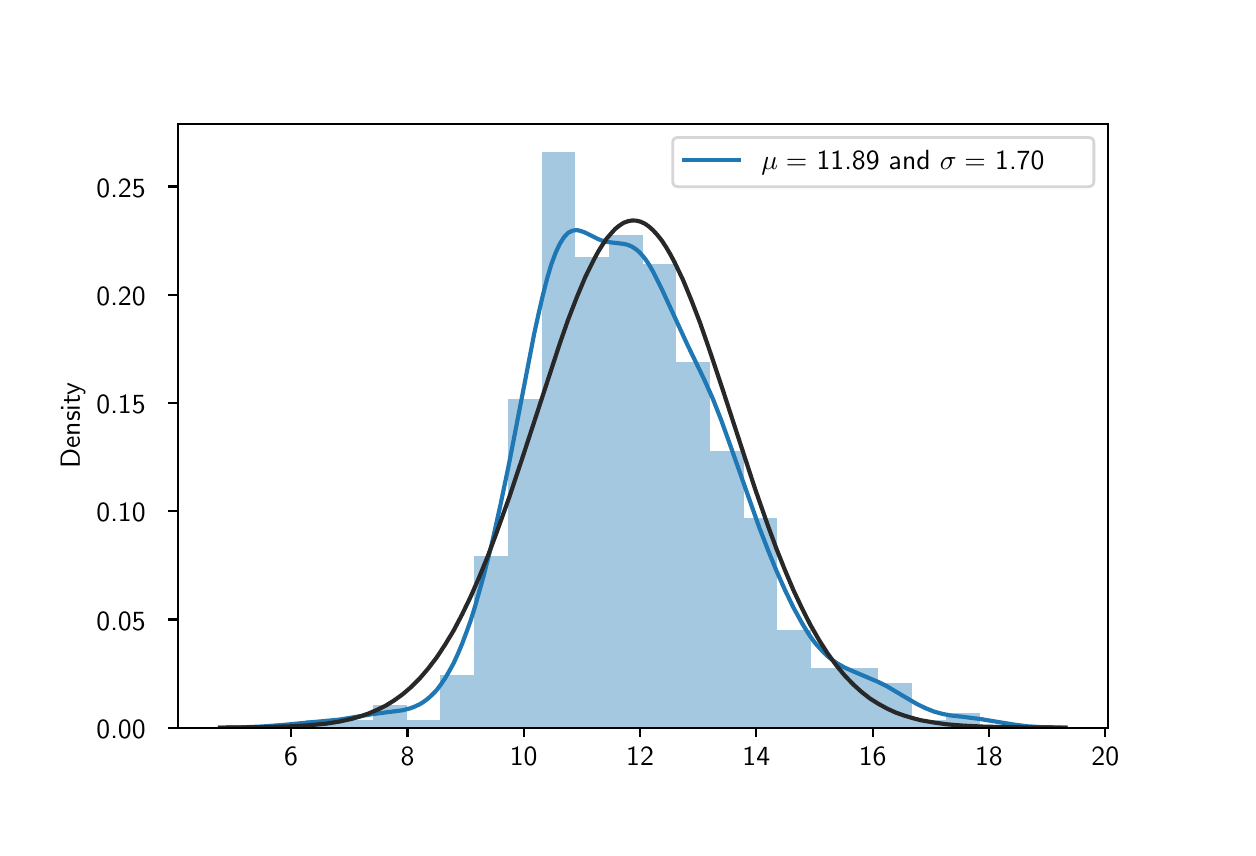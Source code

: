 \begingroup%
\makeatletter%
\begin{pgfpicture}%
\pgfpathrectangle{\pgfpointorigin}{\pgfqpoint{6.0in}{4.0in}}%
\pgfusepath{use as bounding box, clip}%
\begin{pgfscope}%
\pgfsetbuttcap%
\pgfsetmiterjoin%
\pgfsetlinewidth{0.0pt}%
\definecolor{currentstroke}{rgb}{1.0,1.0,1.0}%
\pgfsetstrokecolor{currentstroke}%
\pgfsetstrokeopacity{0.0}%
\pgfsetdash{}{0pt}%
\pgfpathmoveto{\pgfqpoint{0.0in}{0.0in}}%
\pgfpathlineto{\pgfqpoint{6.0in}{0.0in}}%
\pgfpathlineto{\pgfqpoint{6.0in}{4.0in}}%
\pgfpathlineto{\pgfqpoint{0.0in}{4.0in}}%
\pgfpathclose%
\pgfusepath{}%
\end{pgfscope}%
\begin{pgfscope}%
\pgfsetbuttcap%
\pgfsetmiterjoin%
\definecolor{currentfill}{rgb}{1.0,1.0,1.0}%
\pgfsetfillcolor{currentfill}%
\pgfsetlinewidth{0.0pt}%
\definecolor{currentstroke}{rgb}{0.0,0.0,0.0}%
\pgfsetstrokecolor{currentstroke}%
\pgfsetstrokeopacity{0.0}%
\pgfsetdash{}{0pt}%
\pgfpathmoveto{\pgfqpoint{0.75in}{0.5in}}%
\pgfpathlineto{\pgfqpoint{5.4in}{0.5in}}%
\pgfpathlineto{\pgfqpoint{5.4in}{3.52in}}%
\pgfpathlineto{\pgfqpoint{0.75in}{3.52in}}%
\pgfpathclose%
\pgfusepath{fill}%
\end{pgfscope}%
\begin{pgfscope}%
\pgfpathrectangle{\pgfqpoint{0.75in}{0.5in}}{\pgfqpoint{4.65in}{3.02in}}%
\pgfusepath{clip}%
\pgfsetbuttcap%
\pgfsetmiterjoin%
\definecolor{currentfill}{rgb}{0.122,0.467,0.706}%
\pgfsetfillcolor{currentfill}%
\pgfsetfillopacity{0.4}%
\pgfsetlinewidth{0.0pt}%
\definecolor{currentstroke}{rgb}{0.0,0.0,0.0}%
\pgfsetstrokecolor{currentstroke}%
\pgfsetstrokeopacity{0.4}%
\pgfsetdash{}{0pt}%
\pgfpathmoveto{\pgfqpoint{1.39in}{0.5in}}%
\pgfpathlineto{\pgfqpoint{1.559in}{0.5in}}%
\pgfpathlineto{\pgfqpoint{1.559in}{0.537in}}%
\pgfpathlineto{\pgfqpoint{1.39in}{0.537in}}%
\pgfpathclose%
\pgfusepath{fill}%
\end{pgfscope}%
\begin{pgfscope}%
\pgfpathrectangle{\pgfqpoint{0.75in}{0.5in}}{\pgfqpoint{4.65in}{3.02in}}%
\pgfusepath{clip}%
\pgfsetbuttcap%
\pgfsetmiterjoin%
\definecolor{currentfill}{rgb}{0.122,0.467,0.706}%
\pgfsetfillcolor{currentfill}%
\pgfsetfillopacity{0.4}%
\pgfsetlinewidth{0.0pt}%
\definecolor{currentstroke}{rgb}{0.0,0.0,0.0}%
\pgfsetstrokecolor{currentstroke}%
\pgfsetstrokeopacity{0.4}%
\pgfsetdash{}{0pt}%
\pgfpathmoveto{\pgfqpoint{1.559in}{0.5in}}%
\pgfpathlineto{\pgfqpoint{1.727in}{0.5in}}%
\pgfpathlineto{\pgfqpoint{1.727in}{0.537in}}%
\pgfpathlineto{\pgfqpoint{1.559in}{0.537in}}%
\pgfpathclose%
\pgfusepath{fill}%
\end{pgfscope}%
\begin{pgfscope}%
\pgfpathrectangle{\pgfqpoint{0.75in}{0.5in}}{\pgfqpoint{4.65in}{3.02in}}%
\pgfusepath{clip}%
\pgfsetbuttcap%
\pgfsetmiterjoin%
\definecolor{currentfill}{rgb}{0.122,0.467,0.706}%
\pgfsetfillcolor{currentfill}%
\pgfsetfillopacity{0.4}%
\pgfsetlinewidth{0.0pt}%
\definecolor{currentstroke}{rgb}{0.0,0.0,0.0}%
\pgfsetstrokecolor{currentstroke}%
\pgfsetstrokeopacity{0.4}%
\pgfsetdash{}{0pt}%
\pgfpathmoveto{\pgfqpoint{1.727in}{0.5in}}%
\pgfpathlineto{\pgfqpoint{1.896in}{0.5in}}%
\pgfpathlineto{\pgfqpoint{1.896in}{0.612in}}%
\pgfpathlineto{\pgfqpoint{1.727in}{0.612in}}%
\pgfpathclose%
\pgfusepath{fill}%
\end{pgfscope}%
\begin{pgfscope}%
\pgfpathrectangle{\pgfqpoint{0.75in}{0.5in}}{\pgfqpoint{4.65in}{3.02in}}%
\pgfusepath{clip}%
\pgfsetbuttcap%
\pgfsetmiterjoin%
\definecolor{currentfill}{rgb}{0.122,0.467,0.706}%
\pgfsetfillcolor{currentfill}%
\pgfsetfillopacity{0.4}%
\pgfsetlinewidth{0.0pt}%
\definecolor{currentstroke}{rgb}{0.0,0.0,0.0}%
\pgfsetstrokecolor{currentstroke}%
\pgfsetstrokeopacity{0.4}%
\pgfsetdash{}{0pt}%
\pgfpathmoveto{\pgfqpoint{1.896in}{0.5in}}%
\pgfpathlineto{\pgfqpoint{2.064in}{0.5in}}%
\pgfpathlineto{\pgfqpoint{2.064in}{0.537in}}%
\pgfpathlineto{\pgfqpoint{1.896in}{0.537in}}%
\pgfpathclose%
\pgfusepath{fill}%
\end{pgfscope}%
\begin{pgfscope}%
\pgfpathrectangle{\pgfqpoint{0.75in}{0.5in}}{\pgfqpoint{4.65in}{3.02in}}%
\pgfusepath{clip}%
\pgfsetbuttcap%
\pgfsetmiterjoin%
\definecolor{currentfill}{rgb}{0.122,0.467,0.706}%
\pgfsetfillcolor{currentfill}%
\pgfsetfillopacity{0.4}%
\pgfsetlinewidth{0.0pt}%
\definecolor{currentstroke}{rgb}{0.0,0.0,0.0}%
\pgfsetstrokecolor{currentstroke}%
\pgfsetstrokeopacity{0.4}%
\pgfsetdash{}{0pt}%
\pgfpathmoveto{\pgfqpoint{2.064in}{0.5in}}%
\pgfpathlineto{\pgfqpoint{2.233in}{0.5in}}%
\pgfpathlineto{\pgfqpoint{2.233in}{0.761in}}%
\pgfpathlineto{\pgfqpoint{2.064in}{0.761in}}%
\pgfpathclose%
\pgfusepath{fill}%
\end{pgfscope}%
\begin{pgfscope}%
\pgfpathrectangle{\pgfqpoint{0.75in}{0.5in}}{\pgfqpoint{4.65in}{3.02in}}%
\pgfusepath{clip}%
\pgfsetbuttcap%
\pgfsetmiterjoin%
\definecolor{currentfill}{rgb}{0.122,0.467,0.706}%
\pgfsetfillcolor{currentfill}%
\pgfsetfillopacity{0.4}%
\pgfsetlinewidth{0.0pt}%
\definecolor{currentstroke}{rgb}{0.0,0.0,0.0}%
\pgfsetstrokecolor{currentstroke}%
\pgfsetstrokeopacity{0.4}%
\pgfsetdash{}{0pt}%
\pgfpathmoveto{\pgfqpoint{2.233in}{0.5in}}%
\pgfpathlineto{\pgfqpoint{2.401in}{0.5in}}%
\pgfpathlineto{\pgfqpoint{2.401in}{1.359in}}%
\pgfpathlineto{\pgfqpoint{2.233in}{1.359in}}%
\pgfpathclose%
\pgfusepath{fill}%
\end{pgfscope}%
\begin{pgfscope}%
\pgfpathrectangle{\pgfqpoint{0.75in}{0.5in}}{\pgfqpoint{4.65in}{3.02in}}%
\pgfusepath{clip}%
\pgfsetbuttcap%
\pgfsetmiterjoin%
\definecolor{currentfill}{rgb}{0.122,0.467,0.706}%
\pgfsetfillcolor{currentfill}%
\pgfsetfillopacity{0.4}%
\pgfsetlinewidth{0.0pt}%
\definecolor{currentstroke}{rgb}{0.0,0.0,0.0}%
\pgfsetstrokecolor{currentstroke}%
\pgfsetstrokeopacity{0.4}%
\pgfsetdash{}{0pt}%
\pgfpathmoveto{\pgfqpoint{2.401in}{0.5in}}%
\pgfpathlineto{\pgfqpoint{2.57in}{0.5in}}%
\pgfpathlineto{\pgfqpoint{2.57in}{2.144in}}%
\pgfpathlineto{\pgfqpoint{2.401in}{2.144in}}%
\pgfpathclose%
\pgfusepath{fill}%
\end{pgfscope}%
\begin{pgfscope}%
\pgfpathrectangle{\pgfqpoint{0.75in}{0.5in}}{\pgfqpoint{4.65in}{3.02in}}%
\pgfusepath{clip}%
\pgfsetbuttcap%
\pgfsetmiterjoin%
\definecolor{currentfill}{rgb}{0.122,0.467,0.706}%
\pgfsetfillcolor{currentfill}%
\pgfsetfillopacity{0.4}%
\pgfsetlinewidth{0.0pt}%
\definecolor{currentstroke}{rgb}{0.0,0.0,0.0}%
\pgfsetstrokecolor{currentstroke}%
\pgfsetstrokeopacity{0.4}%
\pgfsetdash{}{0pt}%
\pgfpathmoveto{\pgfqpoint{2.57in}{0.5in}}%
\pgfpathlineto{\pgfqpoint{2.738in}{0.5in}}%
\pgfpathlineto{\pgfqpoint{2.738in}{3.376in}}%
\pgfpathlineto{\pgfqpoint{2.57in}{3.376in}}%
\pgfpathclose%
\pgfusepath{fill}%
\end{pgfscope}%
\begin{pgfscope}%
\pgfpathrectangle{\pgfqpoint{0.75in}{0.5in}}{\pgfqpoint{4.65in}{3.02in}}%
\pgfusepath{clip}%
\pgfsetbuttcap%
\pgfsetmiterjoin%
\definecolor{currentfill}{rgb}{0.122,0.467,0.706}%
\pgfsetfillcolor{currentfill}%
\pgfsetfillopacity{0.4}%
\pgfsetlinewidth{0.0pt}%
\definecolor{currentstroke}{rgb}{0.0,0.0,0.0}%
\pgfsetstrokecolor{currentstroke}%
\pgfsetstrokeopacity{0.4}%
\pgfsetdash{}{0pt}%
\pgfpathmoveto{\pgfqpoint{2.738in}{0.5in}}%
\pgfpathlineto{\pgfqpoint{2.907in}{0.5in}}%
\pgfpathlineto{\pgfqpoint{2.907in}{2.853in}}%
\pgfpathlineto{\pgfqpoint{2.738in}{2.853in}}%
\pgfpathclose%
\pgfusepath{fill}%
\end{pgfscope}%
\begin{pgfscope}%
\pgfpathrectangle{\pgfqpoint{0.75in}{0.5in}}{\pgfqpoint{4.65in}{3.02in}}%
\pgfusepath{clip}%
\pgfsetbuttcap%
\pgfsetmiterjoin%
\definecolor{currentfill}{rgb}{0.122,0.467,0.706}%
\pgfsetfillcolor{currentfill}%
\pgfsetfillopacity{0.4}%
\pgfsetlinewidth{0.0pt}%
\definecolor{currentstroke}{rgb}{0.0,0.0,0.0}%
\pgfsetstrokecolor{currentstroke}%
\pgfsetstrokeopacity{0.4}%
\pgfsetdash{}{0pt}%
\pgfpathmoveto{\pgfqpoint{2.907in}{0.5in}}%
\pgfpathlineto{\pgfqpoint{3.075in}{0.5in}}%
\pgfpathlineto{\pgfqpoint{3.075in}{2.965in}}%
\pgfpathlineto{\pgfqpoint{2.907in}{2.965in}}%
\pgfpathclose%
\pgfusepath{fill}%
\end{pgfscope}%
\begin{pgfscope}%
\pgfpathrectangle{\pgfqpoint{0.75in}{0.5in}}{\pgfqpoint{4.65in}{3.02in}}%
\pgfusepath{clip}%
\pgfsetbuttcap%
\pgfsetmiterjoin%
\definecolor{currentfill}{rgb}{0.122,0.467,0.706}%
\pgfsetfillcolor{currentfill}%
\pgfsetfillopacity{0.4}%
\pgfsetlinewidth{0.0pt}%
\definecolor{currentstroke}{rgb}{0.0,0.0,0.0}%
\pgfsetstrokecolor{currentstroke}%
\pgfsetstrokeopacity{0.4}%
\pgfsetdash{}{0pt}%
\pgfpathmoveto{\pgfqpoint{3.075in}{0.5in}}%
\pgfpathlineto{\pgfqpoint{3.243in}{0.5in}}%
\pgfpathlineto{\pgfqpoint{3.243in}{2.816in}}%
\pgfpathlineto{\pgfqpoint{3.075in}{2.816in}}%
\pgfpathclose%
\pgfusepath{fill}%
\end{pgfscope}%
\begin{pgfscope}%
\pgfpathrectangle{\pgfqpoint{0.75in}{0.5in}}{\pgfqpoint{4.65in}{3.02in}}%
\pgfusepath{clip}%
\pgfsetbuttcap%
\pgfsetmiterjoin%
\definecolor{currentfill}{rgb}{0.122,0.467,0.706}%
\pgfsetfillcolor{currentfill}%
\pgfsetfillopacity{0.4}%
\pgfsetlinewidth{0.0pt}%
\definecolor{currentstroke}{rgb}{0.0,0.0,0.0}%
\pgfsetstrokecolor{currentstroke}%
\pgfsetstrokeopacity{0.4}%
\pgfsetdash{}{0pt}%
\pgfpathmoveto{\pgfqpoint{3.243in}{0.5in}}%
\pgfpathlineto{\pgfqpoint{3.412in}{0.5in}}%
\pgfpathlineto{\pgfqpoint{3.412in}{2.33in}}%
\pgfpathlineto{\pgfqpoint{3.243in}{2.33in}}%
\pgfpathclose%
\pgfusepath{fill}%
\end{pgfscope}%
\begin{pgfscope}%
\pgfpathrectangle{\pgfqpoint{0.75in}{0.5in}}{\pgfqpoint{4.65in}{3.02in}}%
\pgfusepath{clip}%
\pgfsetbuttcap%
\pgfsetmiterjoin%
\definecolor{currentfill}{rgb}{0.122,0.467,0.706}%
\pgfsetfillcolor{currentfill}%
\pgfsetfillopacity{0.4}%
\pgfsetlinewidth{0.0pt}%
\definecolor{currentstroke}{rgb}{0.0,0.0,0.0}%
\pgfsetstrokecolor{currentstroke}%
\pgfsetstrokeopacity{0.4}%
\pgfsetdash{}{0pt}%
\pgfpathmoveto{\pgfqpoint{3.412in}{0.5in}}%
\pgfpathlineto{\pgfqpoint{3.58in}{0.5in}}%
\pgfpathlineto{\pgfqpoint{3.58in}{1.882in}}%
\pgfpathlineto{\pgfqpoint{3.412in}{1.882in}}%
\pgfpathclose%
\pgfusepath{fill}%
\end{pgfscope}%
\begin{pgfscope}%
\pgfpathrectangle{\pgfqpoint{0.75in}{0.5in}}{\pgfqpoint{4.65in}{3.02in}}%
\pgfusepath{clip}%
\pgfsetbuttcap%
\pgfsetmiterjoin%
\definecolor{currentfill}{rgb}{0.122,0.467,0.706}%
\pgfsetfillcolor{currentfill}%
\pgfsetfillopacity{0.4}%
\pgfsetlinewidth{0.0pt}%
\definecolor{currentstroke}{rgb}{0.0,0.0,0.0}%
\pgfsetstrokecolor{currentstroke}%
\pgfsetstrokeopacity{0.4}%
\pgfsetdash{}{0pt}%
\pgfpathmoveto{\pgfqpoint{3.58in}{0.5in}}%
\pgfpathlineto{\pgfqpoint{3.749in}{0.5in}}%
\pgfpathlineto{\pgfqpoint{3.749in}{1.546in}}%
\pgfpathlineto{\pgfqpoint{3.58in}{1.546in}}%
\pgfpathclose%
\pgfusepath{fill}%
\end{pgfscope}%
\begin{pgfscope}%
\pgfpathrectangle{\pgfqpoint{0.75in}{0.5in}}{\pgfqpoint{4.65in}{3.02in}}%
\pgfusepath{clip}%
\pgfsetbuttcap%
\pgfsetmiterjoin%
\definecolor{currentfill}{rgb}{0.122,0.467,0.706}%
\pgfsetfillcolor{currentfill}%
\pgfsetfillopacity{0.4}%
\pgfsetlinewidth{0.0pt}%
\definecolor{currentstroke}{rgb}{0.0,0.0,0.0}%
\pgfsetstrokecolor{currentstroke}%
\pgfsetstrokeopacity{0.4}%
\pgfsetdash{}{0pt}%
\pgfpathmoveto{\pgfqpoint{3.749in}{0.5in}}%
\pgfpathlineto{\pgfqpoint{3.917in}{0.5in}}%
\pgfpathlineto{\pgfqpoint{3.917in}{0.986in}}%
\pgfpathlineto{\pgfqpoint{3.749in}{0.986in}}%
\pgfpathclose%
\pgfusepath{fill}%
\end{pgfscope}%
\begin{pgfscope}%
\pgfpathrectangle{\pgfqpoint{0.75in}{0.5in}}{\pgfqpoint{4.65in}{3.02in}}%
\pgfusepath{clip}%
\pgfsetbuttcap%
\pgfsetmiterjoin%
\definecolor{currentfill}{rgb}{0.122,0.467,0.706}%
\pgfsetfillcolor{currentfill}%
\pgfsetfillopacity{0.4}%
\pgfsetlinewidth{0.0pt}%
\definecolor{currentstroke}{rgb}{0.0,0.0,0.0}%
\pgfsetstrokecolor{currentstroke}%
\pgfsetstrokeopacity{0.4}%
\pgfsetdash{}{0pt}%
\pgfpathmoveto{\pgfqpoint{3.917in}{0.5in}}%
\pgfpathlineto{\pgfqpoint{4.086in}{0.5in}}%
\pgfpathlineto{\pgfqpoint{4.086in}{0.799in}}%
\pgfpathlineto{\pgfqpoint{3.917in}{0.799in}}%
\pgfpathclose%
\pgfusepath{fill}%
\end{pgfscope}%
\begin{pgfscope}%
\pgfpathrectangle{\pgfqpoint{0.75in}{0.5in}}{\pgfqpoint{4.65in}{3.02in}}%
\pgfusepath{clip}%
\pgfsetbuttcap%
\pgfsetmiterjoin%
\definecolor{currentfill}{rgb}{0.122,0.467,0.706}%
\pgfsetfillcolor{currentfill}%
\pgfsetfillopacity{0.4}%
\pgfsetlinewidth{0.0pt}%
\definecolor{currentstroke}{rgb}{0.0,0.0,0.0}%
\pgfsetstrokecolor{currentstroke}%
\pgfsetstrokeopacity{0.4}%
\pgfsetdash{}{0pt}%
\pgfpathmoveto{\pgfqpoint{4.086in}{0.5in}}%
\pgfpathlineto{\pgfqpoint{4.254in}{0.5in}}%
\pgfpathlineto{\pgfqpoint{4.254in}{0.799in}}%
\pgfpathlineto{\pgfqpoint{4.086in}{0.799in}}%
\pgfpathclose%
\pgfusepath{fill}%
\end{pgfscope}%
\begin{pgfscope}%
\pgfpathrectangle{\pgfqpoint{0.75in}{0.5in}}{\pgfqpoint{4.65in}{3.02in}}%
\pgfusepath{clip}%
\pgfsetbuttcap%
\pgfsetmiterjoin%
\definecolor{currentfill}{rgb}{0.122,0.467,0.706}%
\pgfsetfillcolor{currentfill}%
\pgfsetfillopacity{0.4}%
\pgfsetlinewidth{0.0pt}%
\definecolor{currentstroke}{rgb}{0.0,0.0,0.0}%
\pgfsetstrokecolor{currentstroke}%
\pgfsetstrokeopacity{0.4}%
\pgfsetdash{}{0pt}%
\pgfpathmoveto{\pgfqpoint{4.254in}{0.5in}}%
\pgfpathlineto{\pgfqpoint{4.423in}{0.5in}}%
\pgfpathlineto{\pgfqpoint{4.423in}{0.724in}}%
\pgfpathlineto{\pgfqpoint{4.254in}{0.724in}}%
\pgfpathclose%
\pgfusepath{fill}%
\end{pgfscope}%
\begin{pgfscope}%
\pgfpathrectangle{\pgfqpoint{0.75in}{0.5in}}{\pgfqpoint{4.65in}{3.02in}}%
\pgfusepath{clip}%
\pgfsetbuttcap%
\pgfsetmiterjoin%
\definecolor{currentfill}{rgb}{0.122,0.467,0.706}%
\pgfsetfillcolor{currentfill}%
\pgfsetfillopacity{0.4}%
\pgfsetlinewidth{0.0pt}%
\definecolor{currentstroke}{rgb}{0.0,0.0,0.0}%
\pgfsetstrokecolor{currentstroke}%
\pgfsetstrokeopacity{0.4}%
\pgfsetdash{}{0pt}%
\pgfpathmoveto{\pgfqpoint{4.423in}{0.5in}}%
\pgfpathlineto{\pgfqpoint{4.591in}{0.5in}}%
\pgfpathlineto{\pgfqpoint{4.591in}{0.537in}}%
\pgfpathlineto{\pgfqpoint{4.423in}{0.537in}}%
\pgfpathclose%
\pgfusepath{fill}%
\end{pgfscope}%
\begin{pgfscope}%
\pgfpathrectangle{\pgfqpoint{0.75in}{0.5in}}{\pgfqpoint{4.65in}{3.02in}}%
\pgfusepath{clip}%
\pgfsetbuttcap%
\pgfsetmiterjoin%
\definecolor{currentfill}{rgb}{0.122,0.467,0.706}%
\pgfsetfillcolor{currentfill}%
\pgfsetfillopacity{0.4}%
\pgfsetlinewidth{0.0pt}%
\definecolor{currentstroke}{rgb}{0.0,0.0,0.0}%
\pgfsetstrokecolor{currentstroke}%
\pgfsetstrokeopacity{0.4}%
\pgfsetdash{}{0pt}%
\pgfpathmoveto{\pgfqpoint{4.591in}{0.5in}}%
\pgfpathlineto{\pgfqpoint{4.76in}{0.5in}}%
\pgfpathlineto{\pgfqpoint{4.76in}{0.575in}}%
\pgfpathlineto{\pgfqpoint{4.591in}{0.575in}}%
\pgfpathclose%
\pgfusepath{fill}%
\end{pgfscope}%
\begin{pgfscope}%
\pgfsetbuttcap%
\pgfsetroundjoin%
\definecolor{currentfill}{rgb}{0.0,0.0,0.0}%
\pgfsetfillcolor{currentfill}%
\pgfsetlinewidth{0.803pt}%
\definecolor{currentstroke}{rgb}{0.0,0.0,0.0}%
\pgfsetstrokecolor{currentstroke}%
\pgfsetdash{}{0pt}%
\pgfsys@defobject{currentmarker}{\pgfqpoint{0.0in}{-0.049in}}{\pgfqpoint{0.0in}{0.0in}}{%
\pgfpathmoveto{\pgfqpoint{0.0in}{0.0in}}%
\pgfpathlineto{\pgfqpoint{0.0in}{-0.049in}}%
\pgfusepath{stroke,fill}%
}%
\begin{pgfscope}%
\pgfsys@transformshift{1.317in}{0.5in}%
\pgfsys@useobject{currentmarker}{}%
\end{pgfscope}%
\end{pgfscope}%
\begin{pgfscope}%
\definecolor{textcolor}{rgb}{0.0,0.0,0.0}%
\pgfsetstrokecolor{textcolor}%
\pgfsetfillcolor{textcolor}%
\pgftext[x=1.317in,y=0.403in,,top]{\color{textcolor}\sffamily\fontsize{10.0}{12.0}\selectfont 6}%
\end{pgfscope}%
\begin{pgfscope}%
\pgfsetbuttcap%
\pgfsetroundjoin%
\definecolor{currentfill}{rgb}{0.0,0.0,0.0}%
\pgfsetfillcolor{currentfill}%
\pgfsetlinewidth{0.803pt}%
\definecolor{currentstroke}{rgb}{0.0,0.0,0.0}%
\pgfsetstrokecolor{currentstroke}%
\pgfsetdash{}{0pt}%
\pgfsys@defobject{currentmarker}{\pgfqpoint{0.0in}{-0.049in}}{\pgfqpoint{0.0in}{0.0in}}{%
\pgfpathmoveto{\pgfqpoint{0.0in}{0.0in}}%
\pgfpathlineto{\pgfqpoint{0.0in}{-0.049in}}%
\pgfusepath{stroke,fill}%
}%
\begin{pgfscope}%
\pgfsys@transformshift{1.899in}{0.5in}%
\pgfsys@useobject{currentmarker}{}%
\end{pgfscope}%
\end{pgfscope}%
\begin{pgfscope}%
\definecolor{textcolor}{rgb}{0.0,0.0,0.0}%
\pgfsetstrokecolor{textcolor}%
\pgfsetfillcolor{textcolor}%
\pgftext[x=1.899in,y=0.403in,,top]{\color{textcolor}\sffamily\fontsize{10.0}{12.0}\selectfont 8}%
\end{pgfscope}%
\begin{pgfscope}%
\pgfsetbuttcap%
\pgfsetroundjoin%
\definecolor{currentfill}{rgb}{0.0,0.0,0.0}%
\pgfsetfillcolor{currentfill}%
\pgfsetlinewidth{0.803pt}%
\definecolor{currentstroke}{rgb}{0.0,0.0,0.0}%
\pgfsetstrokecolor{currentstroke}%
\pgfsetdash{}{0pt}%
\pgfsys@defobject{currentmarker}{\pgfqpoint{0.0in}{-0.049in}}{\pgfqpoint{0.0in}{0.0in}}{%
\pgfpathmoveto{\pgfqpoint{0.0in}{0.0in}}%
\pgfpathlineto{\pgfqpoint{0.0in}{-0.049in}}%
\pgfusepath{stroke,fill}%
}%
\begin{pgfscope}%
\pgfsys@transformshift{2.48in}{0.5in}%
\pgfsys@useobject{currentmarker}{}%
\end{pgfscope}%
\end{pgfscope}%
\begin{pgfscope}%
\definecolor{textcolor}{rgb}{0.0,0.0,0.0}%
\pgfsetstrokecolor{textcolor}%
\pgfsetfillcolor{textcolor}%
\pgftext[x=2.48in,y=0.403in,,top]{\color{textcolor}\sffamily\fontsize{10.0}{12.0}\selectfont 10}%
\end{pgfscope}%
\begin{pgfscope}%
\pgfsetbuttcap%
\pgfsetroundjoin%
\definecolor{currentfill}{rgb}{0.0,0.0,0.0}%
\pgfsetfillcolor{currentfill}%
\pgfsetlinewidth{0.803pt}%
\definecolor{currentstroke}{rgb}{0.0,0.0,0.0}%
\pgfsetstrokecolor{currentstroke}%
\pgfsetdash{}{0pt}%
\pgfsys@defobject{currentmarker}{\pgfqpoint{0.0in}{-0.049in}}{\pgfqpoint{0.0in}{0.0in}}{%
\pgfpathmoveto{\pgfqpoint{0.0in}{0.0in}}%
\pgfpathlineto{\pgfqpoint{0.0in}{-0.049in}}%
\pgfusepath{stroke,fill}%
}%
\begin{pgfscope}%
\pgfsys@transformshift{3.062in}{0.5in}%
\pgfsys@useobject{currentmarker}{}%
\end{pgfscope}%
\end{pgfscope}%
\begin{pgfscope}%
\definecolor{textcolor}{rgb}{0.0,0.0,0.0}%
\pgfsetstrokecolor{textcolor}%
\pgfsetfillcolor{textcolor}%
\pgftext[x=3.062in,y=0.403in,,top]{\color{textcolor}\sffamily\fontsize{10.0}{12.0}\selectfont 12}%
\end{pgfscope}%
\begin{pgfscope}%
\pgfsetbuttcap%
\pgfsetroundjoin%
\definecolor{currentfill}{rgb}{0.0,0.0,0.0}%
\pgfsetfillcolor{currentfill}%
\pgfsetlinewidth{0.803pt}%
\definecolor{currentstroke}{rgb}{0.0,0.0,0.0}%
\pgfsetstrokecolor{currentstroke}%
\pgfsetdash{}{0pt}%
\pgfsys@defobject{currentmarker}{\pgfqpoint{0.0in}{-0.049in}}{\pgfqpoint{0.0in}{0.0in}}{%
\pgfpathmoveto{\pgfqpoint{0.0in}{0.0in}}%
\pgfpathlineto{\pgfqpoint{0.0in}{-0.049in}}%
\pgfusepath{stroke,fill}%
}%
\begin{pgfscope}%
\pgfsys@transformshift{3.643in}{0.5in}%
\pgfsys@useobject{currentmarker}{}%
\end{pgfscope}%
\end{pgfscope}%
\begin{pgfscope}%
\definecolor{textcolor}{rgb}{0.0,0.0,0.0}%
\pgfsetstrokecolor{textcolor}%
\pgfsetfillcolor{textcolor}%
\pgftext[x=3.643in,y=0.403in,,top]{\color{textcolor}\sffamily\fontsize{10.0}{12.0}\selectfont 14}%
\end{pgfscope}%
\begin{pgfscope}%
\pgfsetbuttcap%
\pgfsetroundjoin%
\definecolor{currentfill}{rgb}{0.0,0.0,0.0}%
\pgfsetfillcolor{currentfill}%
\pgfsetlinewidth{0.803pt}%
\definecolor{currentstroke}{rgb}{0.0,0.0,0.0}%
\pgfsetstrokecolor{currentstroke}%
\pgfsetdash{}{0pt}%
\pgfsys@defobject{currentmarker}{\pgfqpoint{0.0in}{-0.049in}}{\pgfqpoint{0.0in}{0.0in}}{%
\pgfpathmoveto{\pgfqpoint{0.0in}{0.0in}}%
\pgfpathlineto{\pgfqpoint{0.0in}{-0.049in}}%
\pgfusepath{stroke,fill}%
}%
\begin{pgfscope}%
\pgfsys@transformshift{4.225in}{0.5in}%
\pgfsys@useobject{currentmarker}{}%
\end{pgfscope}%
\end{pgfscope}%
\begin{pgfscope}%
\definecolor{textcolor}{rgb}{0.0,0.0,0.0}%
\pgfsetstrokecolor{textcolor}%
\pgfsetfillcolor{textcolor}%
\pgftext[x=4.225in,y=0.403in,,top]{\color{textcolor}\sffamily\fontsize{10.0}{12.0}\selectfont 16}%
\end{pgfscope}%
\begin{pgfscope}%
\pgfsetbuttcap%
\pgfsetroundjoin%
\definecolor{currentfill}{rgb}{0.0,0.0,0.0}%
\pgfsetfillcolor{currentfill}%
\pgfsetlinewidth{0.803pt}%
\definecolor{currentstroke}{rgb}{0.0,0.0,0.0}%
\pgfsetstrokecolor{currentstroke}%
\pgfsetdash{}{0pt}%
\pgfsys@defobject{currentmarker}{\pgfqpoint{0.0in}{-0.049in}}{\pgfqpoint{0.0in}{0.0in}}{%
\pgfpathmoveto{\pgfqpoint{0.0in}{0.0in}}%
\pgfpathlineto{\pgfqpoint{0.0in}{-0.049in}}%
\pgfusepath{stroke,fill}%
}%
\begin{pgfscope}%
\pgfsys@transformshift{4.806in}{0.5in}%
\pgfsys@useobject{currentmarker}{}%
\end{pgfscope}%
\end{pgfscope}%
\begin{pgfscope}%
\definecolor{textcolor}{rgb}{0.0,0.0,0.0}%
\pgfsetstrokecolor{textcolor}%
\pgfsetfillcolor{textcolor}%
\pgftext[x=4.806in,y=0.403in,,top]{\color{textcolor}\sffamily\fontsize{10.0}{12.0}\selectfont 18}%
\end{pgfscope}%
\begin{pgfscope}%
\pgfsetbuttcap%
\pgfsetroundjoin%
\definecolor{currentfill}{rgb}{0.0,0.0,0.0}%
\pgfsetfillcolor{currentfill}%
\pgfsetlinewidth{0.803pt}%
\definecolor{currentstroke}{rgb}{0.0,0.0,0.0}%
\pgfsetstrokecolor{currentstroke}%
\pgfsetdash{}{0pt}%
\pgfsys@defobject{currentmarker}{\pgfqpoint{0.0in}{-0.049in}}{\pgfqpoint{0.0in}{0.0in}}{%
\pgfpathmoveto{\pgfqpoint{0.0in}{0.0in}}%
\pgfpathlineto{\pgfqpoint{0.0in}{-0.049in}}%
\pgfusepath{stroke,fill}%
}%
\begin{pgfscope}%
\pgfsys@transformshift{5.388in}{0.5in}%
\pgfsys@useobject{currentmarker}{}%
\end{pgfscope}%
\end{pgfscope}%
\begin{pgfscope}%
\definecolor{textcolor}{rgb}{0.0,0.0,0.0}%
\pgfsetstrokecolor{textcolor}%
\pgfsetfillcolor{textcolor}%
\pgftext[x=5.388in,y=0.403in,,top]{\color{textcolor}\sffamily\fontsize{10.0}{12.0}\selectfont 20}%
\end{pgfscope}%
\begin{pgfscope}%
\pgfsetbuttcap%
\pgfsetroundjoin%
\definecolor{currentfill}{rgb}{0.0,0.0,0.0}%
\pgfsetfillcolor{currentfill}%
\pgfsetlinewidth{0.803pt}%
\definecolor{currentstroke}{rgb}{0.0,0.0,0.0}%
\pgfsetstrokecolor{currentstroke}%
\pgfsetdash{}{0pt}%
\pgfsys@defobject{currentmarker}{\pgfqpoint{-0.049in}{0.0in}}{\pgfqpoint{-0.0in}{0.0in}}{%
\pgfpathmoveto{\pgfqpoint{-0.0in}{0.0in}}%
\pgfpathlineto{\pgfqpoint{-0.049in}{0.0in}}%
\pgfusepath{stroke,fill}%
}%
\begin{pgfscope}%
\pgfsys@transformshift{0.75in}{0.5in}%
\pgfsys@useobject{currentmarker}{}%
\end{pgfscope}%
\end{pgfscope}%
\begin{pgfscope}%
\definecolor{textcolor}{rgb}{0.0,0.0,0.0}%
\pgfsetstrokecolor{textcolor}%
\pgfsetfillcolor{textcolor}%
\pgftext[x=0.344in, y=0.447in, left, base]{\color{textcolor}\sffamily\fontsize{10.0}{12.0}\selectfont 0.00}%
\end{pgfscope}%
\begin{pgfscope}%
\pgfsetbuttcap%
\pgfsetroundjoin%
\definecolor{currentfill}{rgb}{0.0,0.0,0.0}%
\pgfsetfillcolor{currentfill}%
\pgfsetlinewidth{0.803pt}%
\definecolor{currentstroke}{rgb}{0.0,0.0,0.0}%
\pgfsetstrokecolor{currentstroke}%
\pgfsetdash{}{0pt}%
\pgfsys@defobject{currentmarker}{\pgfqpoint{-0.049in}{0.0in}}{\pgfqpoint{-0.0in}{0.0in}}{%
\pgfpathmoveto{\pgfqpoint{-0.0in}{0.0in}}%
\pgfpathlineto{\pgfqpoint{-0.049in}{0.0in}}%
\pgfusepath{stroke,fill}%
}%
\begin{pgfscope}%
\pgfsys@transformshift{0.75in}{1.041in}%
\pgfsys@useobject{currentmarker}{}%
\end{pgfscope}%
\end{pgfscope}%
\begin{pgfscope}%
\definecolor{textcolor}{rgb}{0.0,0.0,0.0}%
\pgfsetstrokecolor{textcolor}%
\pgfsetfillcolor{textcolor}%
\pgftext[x=0.344in, y=0.988in, left, base]{\color{textcolor}\sffamily\fontsize{10.0}{12.0}\selectfont 0.05}%
\end{pgfscope}%
\begin{pgfscope}%
\pgfsetbuttcap%
\pgfsetroundjoin%
\definecolor{currentfill}{rgb}{0.0,0.0,0.0}%
\pgfsetfillcolor{currentfill}%
\pgfsetlinewidth{0.803pt}%
\definecolor{currentstroke}{rgb}{0.0,0.0,0.0}%
\pgfsetstrokecolor{currentstroke}%
\pgfsetdash{}{0pt}%
\pgfsys@defobject{currentmarker}{\pgfqpoint{-0.049in}{0.0in}}{\pgfqpoint{-0.0in}{0.0in}}{%
\pgfpathmoveto{\pgfqpoint{-0.0in}{0.0in}}%
\pgfpathlineto{\pgfqpoint{-0.049in}{0.0in}}%
\pgfusepath{stroke,fill}%
}%
\begin{pgfscope}%
\pgfsys@transformshift{0.75in}{1.582in}%
\pgfsys@useobject{currentmarker}{}%
\end{pgfscope}%
\end{pgfscope}%
\begin{pgfscope}%
\definecolor{textcolor}{rgb}{0.0,0.0,0.0}%
\pgfsetstrokecolor{textcolor}%
\pgfsetfillcolor{textcolor}%
\pgftext[x=0.344in, y=1.529in, left, base]{\color{textcolor}\sffamily\fontsize{10.0}{12.0}\selectfont 0.10}%
\end{pgfscope}%
\begin{pgfscope}%
\pgfsetbuttcap%
\pgfsetroundjoin%
\definecolor{currentfill}{rgb}{0.0,0.0,0.0}%
\pgfsetfillcolor{currentfill}%
\pgfsetlinewidth{0.803pt}%
\definecolor{currentstroke}{rgb}{0.0,0.0,0.0}%
\pgfsetstrokecolor{currentstroke}%
\pgfsetdash{}{0pt}%
\pgfsys@defobject{currentmarker}{\pgfqpoint{-0.049in}{0.0in}}{\pgfqpoint{-0.0in}{0.0in}}{%
\pgfpathmoveto{\pgfqpoint{-0.0in}{0.0in}}%
\pgfpathlineto{\pgfqpoint{-0.049in}{0.0in}}%
\pgfusepath{stroke,fill}%
}%
\begin{pgfscope}%
\pgfsys@transformshift{0.75in}{2.123in}%
\pgfsys@useobject{currentmarker}{}%
\end{pgfscope}%
\end{pgfscope}%
\begin{pgfscope}%
\definecolor{textcolor}{rgb}{0.0,0.0,0.0}%
\pgfsetstrokecolor{textcolor}%
\pgfsetfillcolor{textcolor}%
\pgftext[x=0.344in, y=2.071in, left, base]{\color{textcolor}\sffamily\fontsize{10.0}{12.0}\selectfont 0.15}%
\end{pgfscope}%
\begin{pgfscope}%
\pgfsetbuttcap%
\pgfsetroundjoin%
\definecolor{currentfill}{rgb}{0.0,0.0,0.0}%
\pgfsetfillcolor{currentfill}%
\pgfsetlinewidth{0.803pt}%
\definecolor{currentstroke}{rgb}{0.0,0.0,0.0}%
\pgfsetstrokecolor{currentstroke}%
\pgfsetdash{}{0pt}%
\pgfsys@defobject{currentmarker}{\pgfqpoint{-0.049in}{0.0in}}{\pgfqpoint{-0.0in}{0.0in}}{%
\pgfpathmoveto{\pgfqpoint{-0.0in}{0.0in}}%
\pgfpathlineto{\pgfqpoint{-0.049in}{0.0in}}%
\pgfusepath{stroke,fill}%
}%
\begin{pgfscope}%
\pgfsys@transformshift{0.75in}{2.664in}%
\pgfsys@useobject{currentmarker}{}%
\end{pgfscope}%
\end{pgfscope}%
\begin{pgfscope}%
\definecolor{textcolor}{rgb}{0.0,0.0,0.0}%
\pgfsetstrokecolor{textcolor}%
\pgfsetfillcolor{textcolor}%
\pgftext[x=0.344in, y=2.612in, left, base]{\color{textcolor}\sffamily\fontsize{10.0}{12.0}\selectfont 0.20}%
\end{pgfscope}%
\begin{pgfscope}%
\pgfsetbuttcap%
\pgfsetroundjoin%
\definecolor{currentfill}{rgb}{0.0,0.0,0.0}%
\pgfsetfillcolor{currentfill}%
\pgfsetlinewidth{0.803pt}%
\definecolor{currentstroke}{rgb}{0.0,0.0,0.0}%
\pgfsetstrokecolor{currentstroke}%
\pgfsetdash{}{0pt}%
\pgfsys@defobject{currentmarker}{\pgfqpoint{-0.049in}{0.0in}}{\pgfqpoint{-0.0in}{0.0in}}{%
\pgfpathmoveto{\pgfqpoint{-0.0in}{0.0in}}%
\pgfpathlineto{\pgfqpoint{-0.049in}{0.0in}}%
\pgfusepath{stroke,fill}%
}%
\begin{pgfscope}%
\pgfsys@transformshift{0.75in}{3.206in}%
\pgfsys@useobject{currentmarker}{}%
\end{pgfscope}%
\end{pgfscope}%
\begin{pgfscope}%
\definecolor{textcolor}{rgb}{0.0,0.0,0.0}%
\pgfsetstrokecolor{textcolor}%
\pgfsetfillcolor{textcolor}%
\pgftext[x=0.344in, y=3.153in, left, base]{\color{textcolor}\sffamily\fontsize{10.0}{12.0}\selectfont 0.25}%
\end{pgfscope}%
\begin{pgfscope}%
\definecolor{textcolor}{rgb}{0.0,0.0,0.0}%
\pgfsetstrokecolor{textcolor}%
\pgfsetfillcolor{textcolor}%
\pgftext[x=0.288in,y=2.01in,,bottom,rotate=90.0]{\color{textcolor}\sffamily\fontsize{10.0}{12.0}\selectfont Density}%
\end{pgfscope}%
\begin{pgfscope}%
\pgfpathrectangle{\pgfqpoint{0.75in}{0.5in}}{\pgfqpoint{4.65in}{3.02in}}%
\pgfusepath{clip}%
\pgfsetrectcap%
\pgfsetroundjoin%
\pgfsetlinewidth{1.506pt}%
\definecolor{currentstroke}{rgb}{0.122,0.467,0.706}%
\pgfsetstrokecolor{currentstroke}%
\pgfsetdash{}{0pt}%
\pgfpathmoveto{\pgfqpoint{0.961in}{0.5in}}%
\pgfpathlineto{\pgfqpoint{1.089in}{0.502in}}%
\pgfpathlineto{\pgfqpoint{1.174in}{0.506in}}%
\pgfpathlineto{\pgfqpoint{1.28in}{0.514in}}%
\pgfpathlineto{\pgfqpoint{1.556in}{0.54in}}%
\pgfpathlineto{\pgfqpoint{1.641in}{0.554in}}%
\pgfpathlineto{\pgfqpoint{1.726in}{0.568in}}%
\pgfpathlineto{\pgfqpoint{1.875in}{0.587in}}%
\pgfpathlineto{\pgfqpoint{1.917in}{0.598in}}%
\pgfpathlineto{\pgfqpoint{1.939in}{0.607in}}%
\pgfpathlineto{\pgfqpoint{1.96in}{0.617in}}%
\pgfpathlineto{\pgfqpoint{1.981in}{0.63in}}%
\pgfpathlineto{\pgfqpoint{2.002in}{0.646in}}%
\pgfpathlineto{\pgfqpoint{2.023in}{0.665in}}%
\pgfpathlineto{\pgfqpoint{2.045in}{0.688in}}%
\pgfpathlineto{\pgfqpoint{2.066in}{0.716in}}%
\pgfpathlineto{\pgfqpoint{2.087in}{0.747in}}%
\pgfpathlineto{\pgfqpoint{2.108in}{0.783in}}%
\pgfpathlineto{\pgfqpoint{2.13in}{0.823in}}%
\pgfpathlineto{\pgfqpoint{2.151in}{0.869in}}%
\pgfpathlineto{\pgfqpoint{2.172in}{0.919in}}%
\pgfpathlineto{\pgfqpoint{2.193in}{0.975in}}%
\pgfpathlineto{\pgfqpoint{2.215in}{1.036in}}%
\pgfpathlineto{\pgfqpoint{2.236in}{1.103in}}%
\pgfpathlineto{\pgfqpoint{2.278in}{1.252in}}%
\pgfpathlineto{\pgfqpoint{2.321in}{1.421in}}%
\pgfpathlineto{\pgfqpoint{2.363in}{1.61in}}%
\pgfpathlineto{\pgfqpoint{2.406in}{1.816in}}%
\pgfpathlineto{\pgfqpoint{2.47in}{2.146in}}%
\pgfpathlineto{\pgfqpoint{2.533in}{2.472in}}%
\pgfpathlineto{\pgfqpoint{2.555in}{2.572in}}%
\pgfpathlineto{\pgfqpoint{2.576in}{2.663in}}%
\pgfpathlineto{\pgfqpoint{2.597in}{2.745in}}%
\pgfpathlineto{\pgfqpoint{2.618in}{2.816in}}%
\pgfpathlineto{\pgfqpoint{2.64in}{2.875in}}%
\pgfpathlineto{\pgfqpoint{2.661in}{2.92in}}%
\pgfpathlineto{\pgfqpoint{2.682in}{2.953in}}%
\pgfpathlineto{\pgfqpoint{2.703in}{2.975in}}%
\pgfpathlineto{\pgfqpoint{2.724in}{2.985in}}%
\pgfpathlineto{\pgfqpoint{2.746in}{2.988in}}%
\pgfpathlineto{\pgfqpoint{2.767in}{2.983in}}%
\pgfpathlineto{\pgfqpoint{2.788in}{2.975in}}%
\pgfpathlineto{\pgfqpoint{2.852in}{2.943in}}%
\pgfpathlineto{\pgfqpoint{2.873in}{2.935in}}%
\pgfpathlineto{\pgfqpoint{2.894in}{2.929in}}%
\pgfpathlineto{\pgfqpoint{2.937in}{2.924in}}%
\pgfpathlineto{\pgfqpoint{2.979in}{2.919in}}%
\pgfpathlineto{\pgfqpoint{3.001in}{2.914in}}%
\pgfpathlineto{\pgfqpoint{3.022in}{2.905in}}%
\pgfpathlineto{\pgfqpoint{3.043in}{2.891in}}%
\pgfpathlineto{\pgfqpoint{3.064in}{2.872in}}%
\pgfpathlineto{\pgfqpoint{3.086in}{2.846in}}%
\pgfpathlineto{\pgfqpoint{3.107in}{2.815in}}%
\pgfpathlineto{\pgfqpoint{3.128in}{2.778in}}%
\pgfpathlineto{\pgfqpoint{3.171in}{2.692in}}%
\pgfpathlineto{\pgfqpoint{3.298in}{2.416in}}%
\pgfpathlineto{\pgfqpoint{3.383in}{2.24in}}%
\pgfpathlineto{\pgfqpoint{3.426in}{2.144in}}%
\pgfpathlineto{\pgfqpoint{3.468in}{2.037in}}%
\pgfpathlineto{\pgfqpoint{3.51in}{1.92in}}%
\pgfpathlineto{\pgfqpoint{3.659in}{1.498in}}%
\pgfpathlineto{\pgfqpoint{3.702in}{1.387in}}%
\pgfpathlineto{\pgfqpoint{3.744in}{1.284in}}%
\pgfpathlineto{\pgfqpoint{3.787in}{1.187in}}%
\pgfpathlineto{\pgfqpoint{3.829in}{1.1in}}%
\pgfpathlineto{\pgfqpoint{3.872in}{1.022in}}%
\pgfpathlineto{\pgfqpoint{3.893in}{0.987in}}%
\pgfpathlineto{\pgfqpoint{3.914in}{0.955in}}%
\pgfpathlineto{\pgfqpoint{3.935in}{0.926in}}%
\pgfpathlineto{\pgfqpoint{3.957in}{0.901in}}%
\pgfpathlineto{\pgfqpoint{3.978in}{0.878in}}%
\pgfpathlineto{\pgfqpoint{3.999in}{0.858in}}%
\pgfpathlineto{\pgfqpoint{4.02in}{0.841in}}%
\pgfpathlineto{\pgfqpoint{4.042in}{0.825in}}%
\pgfpathlineto{\pgfqpoint{4.084in}{0.801in}}%
\pgfpathlineto{\pgfqpoint{4.127in}{0.782in}}%
\pgfpathlineto{\pgfqpoint{4.254in}{0.728in}}%
\pgfpathlineto{\pgfqpoint{4.296in}{0.707in}}%
\pgfpathlineto{\pgfqpoint{4.36in}{0.669in}}%
\pgfpathlineto{\pgfqpoint{4.445in}{0.619in}}%
\pgfpathlineto{\pgfqpoint{4.488in}{0.598in}}%
\pgfpathlineto{\pgfqpoint{4.53in}{0.581in}}%
\pgfpathlineto{\pgfqpoint{4.573in}{0.569in}}%
\pgfpathlineto{\pgfqpoint{4.615in}{0.561in}}%
\pgfpathlineto{\pgfqpoint{4.679in}{0.554in}}%
\pgfpathlineto{\pgfqpoint{4.764in}{0.543in}}%
\pgfpathlineto{\pgfqpoint{4.849in}{0.529in}}%
\pgfpathlineto{\pgfqpoint{4.934in}{0.515in}}%
\pgfpathlineto{\pgfqpoint{4.997in}{0.507in}}%
\pgfpathlineto{\pgfqpoint{5.061in}{0.503in}}%
\pgfpathlineto{\pgfqpoint{5.146in}{0.501in}}%
\pgfpathlineto{\pgfqpoint{5.189in}{0.5in}}%
\pgfpathlineto{\pgfqpoint{5.189in}{0.5in}}%
\pgfusepath{stroke}%
\end{pgfscope}%
\begin{pgfscope}%
\pgfpathrectangle{\pgfqpoint{0.75in}{0.5in}}{\pgfqpoint{4.65in}{3.02in}}%
\pgfusepath{clip}%
\pgfsetrectcap%
\pgfsetroundjoin%
\pgfsetlinewidth{1.506pt}%
\definecolor{currentstroke}{rgb}{0.157,0.157,0.157}%
\pgfsetstrokecolor{currentstroke}%
\pgfsetdash{}{0pt}%
\pgfpathmoveto{\pgfqpoint{0.961in}{0.5in}}%
\pgfpathlineto{\pgfqpoint{1.195in}{0.503in}}%
\pgfpathlineto{\pgfqpoint{1.322in}{0.507in}}%
\pgfpathlineto{\pgfqpoint{1.407in}{0.512in}}%
\pgfpathlineto{\pgfqpoint{1.492in}{0.52in}}%
\pgfpathlineto{\pgfqpoint{1.556in}{0.53in}}%
\pgfpathlineto{\pgfqpoint{1.62in}{0.544in}}%
\pgfpathlineto{\pgfqpoint{1.662in}{0.556in}}%
\pgfpathlineto{\pgfqpoint{1.705in}{0.571in}}%
\pgfpathlineto{\pgfqpoint{1.747in}{0.589in}}%
\pgfpathlineto{\pgfqpoint{1.79in}{0.61in}}%
\pgfpathlineto{\pgfqpoint{1.832in}{0.636in}}%
\pgfpathlineto{\pgfqpoint{1.875in}{0.667in}}%
\pgfpathlineto{\pgfqpoint{1.917in}{0.703in}}%
\pgfpathlineto{\pgfqpoint{1.96in}{0.746in}}%
\pgfpathlineto{\pgfqpoint{2.002in}{0.795in}}%
\pgfpathlineto{\pgfqpoint{2.045in}{0.851in}}%
\pgfpathlineto{\pgfqpoint{2.087in}{0.915in}}%
\pgfpathlineto{\pgfqpoint{2.13in}{0.986in}}%
\pgfpathlineto{\pgfqpoint{2.172in}{1.066in}}%
\pgfpathlineto{\pgfqpoint{2.215in}{1.155in}}%
\pgfpathlineto{\pgfqpoint{2.257in}{1.251in}}%
\pgfpathlineto{\pgfqpoint{2.3in}{1.356in}}%
\pgfpathlineto{\pgfqpoint{2.342in}{1.468in}}%
\pgfpathlineto{\pgfqpoint{2.406in}{1.647in}}%
\pgfpathlineto{\pgfqpoint{2.47in}{1.838in}}%
\pgfpathlineto{\pgfqpoint{2.661in}{2.422in}}%
\pgfpathlineto{\pgfqpoint{2.703in}{2.542in}}%
\pgfpathlineto{\pgfqpoint{2.746in}{2.653in}}%
\pgfpathlineto{\pgfqpoint{2.788in}{2.753in}}%
\pgfpathlineto{\pgfqpoint{2.831in}{2.84in}}%
\pgfpathlineto{\pgfqpoint{2.852in}{2.879in}}%
\pgfpathlineto{\pgfqpoint{2.873in}{2.913in}}%
\pgfpathlineto{\pgfqpoint{2.894in}{2.944in}}%
\pgfpathlineto{\pgfqpoint{2.916in}{2.97in}}%
\pgfpathlineto{\pgfqpoint{2.937in}{2.993in}}%
\pgfpathlineto{\pgfqpoint{2.958in}{3.01in}}%
\pgfpathlineto{\pgfqpoint{2.979in}{3.024in}}%
\pgfpathlineto{\pgfqpoint{3.001in}{3.032in}}%
\pgfpathlineto{\pgfqpoint{3.022in}{3.036in}}%
\pgfpathlineto{\pgfqpoint{3.043in}{3.035in}}%
\pgfpathlineto{\pgfqpoint{3.064in}{3.03in}}%
\pgfpathlineto{\pgfqpoint{3.086in}{3.02in}}%
\pgfpathlineto{\pgfqpoint{3.107in}{3.005in}}%
\pgfpathlineto{\pgfqpoint{3.128in}{2.986in}}%
\pgfpathlineto{\pgfqpoint{3.149in}{2.963in}}%
\pgfpathlineto{\pgfqpoint{3.171in}{2.935in}}%
\pgfpathlineto{\pgfqpoint{3.192in}{2.903in}}%
\pgfpathlineto{\pgfqpoint{3.213in}{2.867in}}%
\pgfpathlineto{\pgfqpoint{3.234in}{2.828in}}%
\pgfpathlineto{\pgfqpoint{3.277in}{2.738in}}%
\pgfpathlineto{\pgfqpoint{3.319in}{2.636in}}%
\pgfpathlineto{\pgfqpoint{3.362in}{2.524in}}%
\pgfpathlineto{\pgfqpoint{3.404in}{2.403in}}%
\pgfpathlineto{\pgfqpoint{3.468in}{2.212in}}%
\pgfpathlineto{\pgfqpoint{3.638in}{1.691in}}%
\pgfpathlineto{\pgfqpoint{3.702in}{1.508in}}%
\pgfpathlineto{\pgfqpoint{3.744in}{1.394in}}%
\pgfpathlineto{\pgfqpoint{3.787in}{1.286in}}%
\pgfpathlineto{\pgfqpoint{3.829in}{1.187in}}%
\pgfpathlineto{\pgfqpoint{3.872in}{1.096in}}%
\pgfpathlineto{\pgfqpoint{3.914in}{1.013in}}%
\pgfpathlineto{\pgfqpoint{3.957in}{0.938in}}%
\pgfpathlineto{\pgfqpoint{3.999in}{0.872in}}%
\pgfpathlineto{\pgfqpoint{4.042in}{0.813in}}%
\pgfpathlineto{\pgfqpoint{4.084in}{0.762in}}%
\pgfpathlineto{\pgfqpoint{4.127in}{0.717in}}%
\pgfpathlineto{\pgfqpoint{4.169in}{0.679in}}%
\pgfpathlineto{\pgfqpoint{4.211in}{0.646in}}%
\pgfpathlineto{\pgfqpoint{4.254in}{0.619in}}%
\pgfpathlineto{\pgfqpoint{4.296in}{0.596in}}%
\pgfpathlineto{\pgfqpoint{4.339in}{0.576in}}%
\pgfpathlineto{\pgfqpoint{4.381in}{0.561in}}%
\pgfpathlineto{\pgfqpoint{4.424in}{0.548in}}%
\pgfpathlineto{\pgfqpoint{4.466in}{0.537in}}%
\pgfpathlineto{\pgfqpoint{4.53in}{0.526in}}%
\pgfpathlineto{\pgfqpoint{4.594in}{0.517in}}%
\pgfpathlineto{\pgfqpoint{4.679in}{0.51in}}%
\pgfpathlineto{\pgfqpoint{4.785in}{0.505in}}%
\pgfpathlineto{\pgfqpoint{4.934in}{0.502in}}%
\pgfpathlineto{\pgfqpoint{5.189in}{0.5in}}%
\pgfpathlineto{\pgfqpoint{5.189in}{0.5in}}%
\pgfusepath{stroke}%
\end{pgfscope}%
\begin{pgfscope}%
\pgfsetrectcap%
\pgfsetmiterjoin%
\pgfsetlinewidth{0.803pt}%
\definecolor{currentstroke}{rgb}{0.0,0.0,0.0}%
\pgfsetstrokecolor{currentstroke}%
\pgfsetdash{}{0pt}%
\pgfpathmoveto{\pgfqpoint{0.75in}{0.5in}}%
\pgfpathlineto{\pgfqpoint{0.75in}{3.52in}}%
\pgfusepath{stroke}%
\end{pgfscope}%
\begin{pgfscope}%
\pgfsetrectcap%
\pgfsetmiterjoin%
\pgfsetlinewidth{0.803pt}%
\definecolor{currentstroke}{rgb}{0.0,0.0,0.0}%
\pgfsetstrokecolor{currentstroke}%
\pgfsetdash{}{0pt}%
\pgfpathmoveto{\pgfqpoint{5.4in}{0.5in}}%
\pgfpathlineto{\pgfqpoint{5.4in}{3.52in}}%
\pgfusepath{stroke}%
\end{pgfscope}%
\begin{pgfscope}%
\pgfsetrectcap%
\pgfsetmiterjoin%
\pgfsetlinewidth{0.803pt}%
\definecolor{currentstroke}{rgb}{0.0,0.0,0.0}%
\pgfsetstrokecolor{currentstroke}%
\pgfsetdash{}{0pt}%
\pgfpathmoveto{\pgfqpoint{0.75in}{0.5in}}%
\pgfpathlineto{\pgfqpoint{5.4in}{0.5in}}%
\pgfusepath{stroke}%
\end{pgfscope}%
\begin{pgfscope}%
\pgfsetrectcap%
\pgfsetmiterjoin%
\pgfsetlinewidth{0.803pt}%
\definecolor{currentstroke}{rgb}{0.0,0.0,0.0}%
\pgfsetstrokecolor{currentstroke}%
\pgfsetdash{}{0pt}%
\pgfpathmoveto{\pgfqpoint{0.75in}{3.52in}}%
\pgfpathlineto{\pgfqpoint{5.4in}{3.52in}}%
\pgfusepath{stroke}%
\end{pgfscope}%
\begin{pgfscope}%
\pgfsetbuttcap%
\pgfsetmiterjoin%
\definecolor{currentfill}{rgb}{1.0,1.0,1.0}%
\pgfsetfillcolor{currentfill}%
\pgfsetfillopacity{0.8}%
\pgfsetlinewidth{1.004pt}%
\definecolor{currentstroke}{rgb}{0.8,0.8,0.8}%
\pgfsetstrokecolor{currentstroke}%
\pgfsetstrokeopacity{0.8}%
\pgfsetdash{}{0pt}%
\pgfpathmoveto{\pgfqpoint{3.252in}{3.205in}}%
\pgfpathlineto{\pgfqpoint{5.303in}{3.205in}}%
\pgfpathquadraticcurveto{\pgfqpoint{5.331in}{3.205in}}{\pgfqpoint{5.331in}{3.233in}}%
\pgfpathlineto{\pgfqpoint{5.331in}{3.423in}}%
\pgfpathquadraticcurveto{\pgfqpoint{5.331in}{3.451in}}{\pgfqpoint{5.303in}{3.451in}}%
\pgfpathlineto{\pgfqpoint{3.252in}{3.451in}}%
\pgfpathquadraticcurveto{\pgfqpoint{3.225in}{3.451in}}{\pgfqpoint{3.225in}{3.423in}}%
\pgfpathlineto{\pgfqpoint{3.225in}{3.233in}}%
\pgfpathquadraticcurveto{\pgfqpoint{3.225in}{3.205in}}{\pgfqpoint{3.252in}{3.205in}}%
\pgfpathclose%
\pgfusepath{stroke,fill}%
\end{pgfscope}%
\begin{pgfscope}%
\pgfsetrectcap%
\pgfsetroundjoin%
\pgfsetlinewidth{1.506pt}%
\definecolor{currentstroke}{rgb}{0.122,0.467,0.706}%
\pgfsetstrokecolor{currentstroke}%
\pgfsetdash{}{0pt}%
\pgfpathmoveto{\pgfqpoint{3.28in}{3.338in}}%
\pgfpathlineto{\pgfqpoint{3.558in}{3.338in}}%
\pgfusepath{stroke}%
\end{pgfscope}%
\begin{pgfscope}%
\definecolor{textcolor}{rgb}{0.0,0.0,0.0}%
\pgfsetstrokecolor{textcolor}%
\pgfsetfillcolor{textcolor}%
\pgftext[x=3.669in,y=3.289in,left,base]{\color{textcolor}\sffamily\fontsize{10.0}{12.0}\selectfont \(\displaystyle \mu=\) 11.89 and \(\displaystyle \sigma=\) 1.70}%
\end{pgfscope}%
\end{pgfpicture}%
\makeatother%
\endgroup%
